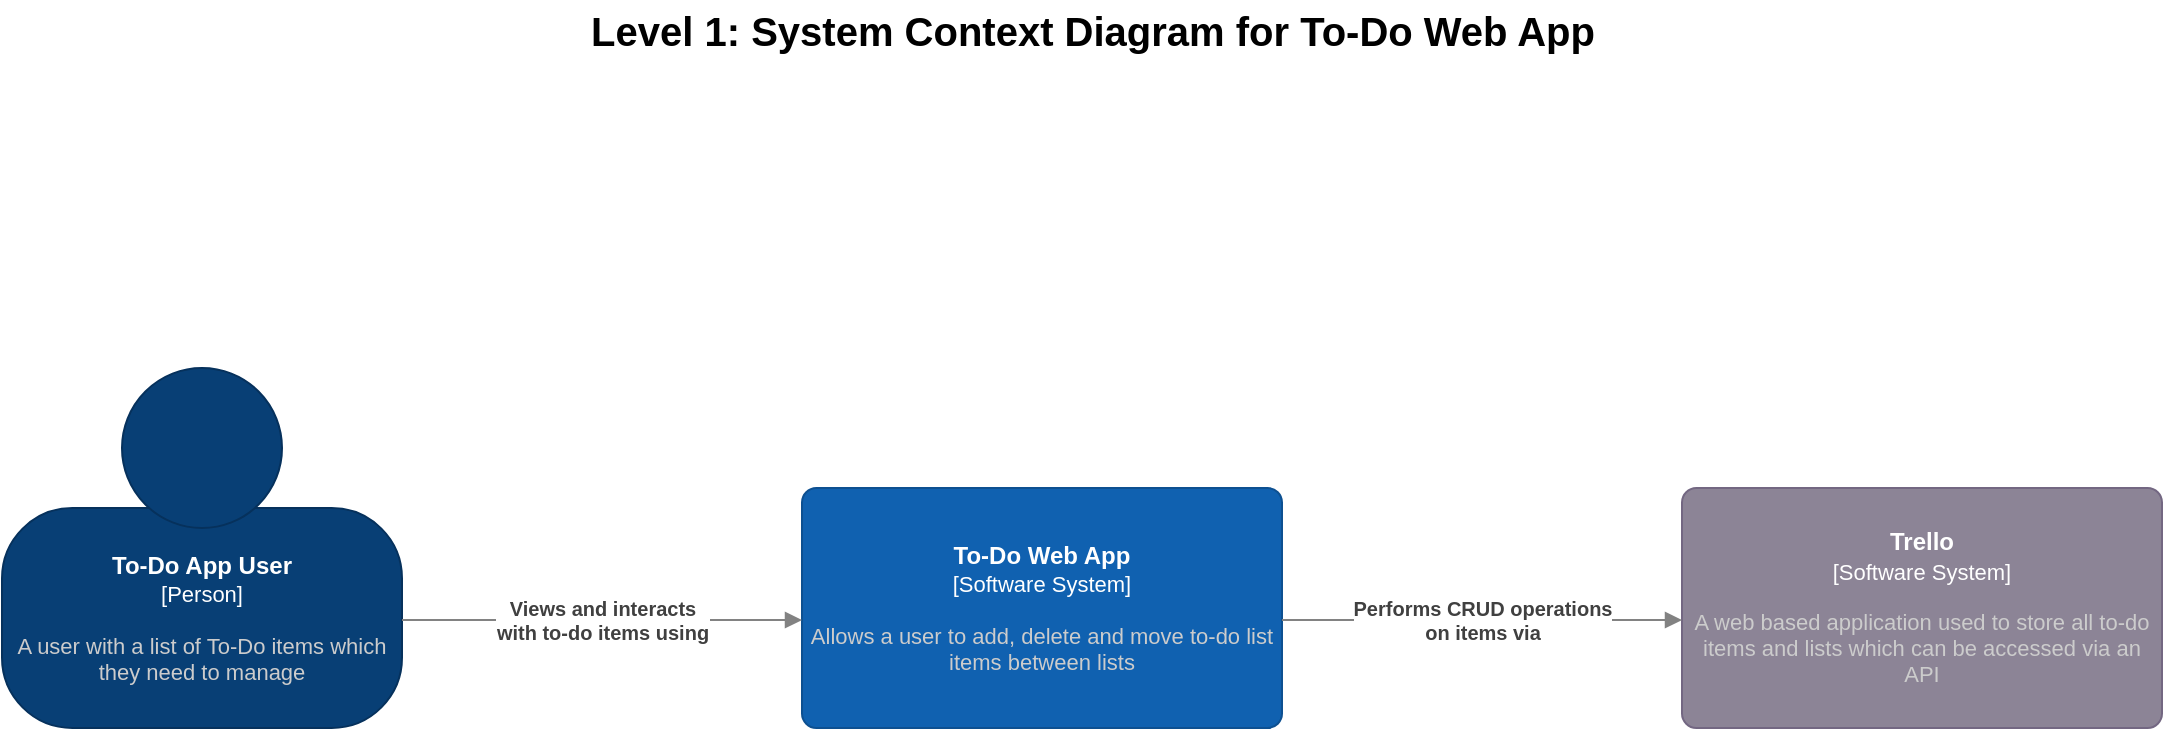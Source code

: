 <mxfile version="13.8.2" type="device"><diagram id="xVymwu_mUB07l_RKYoQj" name="Page-1"><mxGraphModel dx="1662" dy="705" grid="1" gridSize="10" guides="1" tooltips="1" connect="1" arrows="1" fold="1" page="1" pageScale="1" pageWidth="1169" pageHeight="827" math="0" shadow="0"><root><mxCell id="0"/><mxCell id="1" parent="0"/><object label="&lt;b&gt;%A_NAME%&lt;/b&gt;&lt;br&gt;&lt;div&gt;&lt;font style=&quot;font-size: 11px&quot;&gt;[Person]&lt;/font&gt;&lt;/div&gt;&lt;div style=&quot;font-size: 10px&quot;&gt;&lt;br&gt;&lt;/div&gt;&lt;div style=&quot;font-size: 11px&quot;&gt;&lt;font color=&quot;#CCCCCC&quot;&gt;%B_DESCRIPTION%&lt;/font&gt;&lt;/div&gt;" A_NAME="To-Do App User" B_DESCRIPTION="A user with a list of To-Do items which they need to manage" placeholders="1" id="Lw-Mrn0oL4yFTAorQLBc-1"><mxCell style="shape=stencil(tZTRUsMgEEW/hsdmCNimr06s/4Fka3aSQAZwWv16STYZRaXjaDuTl3sXTu6SJUzWvlUjMMGNGoDJBybEoDRCJ3fbjb7bjOC8NdGNS1qql3tO+kRa8EUrP4IOZB7xDA3ZPjjbwQmbsADQtOAwTFV5YPw+rpkeWWtrTCSgNT6pfKpHmEIT9/IzwXixpde8LppUzI0DBHBLZnKZePw9OMUW1bXA5a3AvBDpWZTXI98MXP2DLOvo5IZG1k9Kd8/OvpjmxzxzxU0Tm/nmVWbO13tQrnPvtMe35fZIcfkUjtj3dCNyDWVix63WwYV+oO9x9PDRze7LCCfd7NNmVvn32N/SzS79XmbjHQ==);whiteSpace=wrap;html=1;rounded=1;fontColor=#ffffff;arcSize=30;allowArrows=0;rotatable=0;spacingTop=70;aspect=fixed;editable=1;metaEdit=1;resizable=0;strokeColor=#06315C;fillColor=#083F75;" parent="1" vertex="1"><mxGeometry x="40" y="234" width="200" height="180" as="geometry"/></mxCell></object><object label="&lt;b&gt;%A_NAME%&lt;/b&gt;&lt;br&gt;&lt;div&gt;&lt;font style=&quot;font-size: 11px&quot;&gt;[Software System]&lt;/font&gt;&lt;/div&gt;&lt;div style=&quot;font-size: 10px&quot;&gt;&lt;br&gt;&lt;/div&gt;&lt;div style=&quot;font-size: 11px&quot;&gt;&lt;font color=&quot;#CCCCCC&quot;&gt;%B_DESCRIPTION%&lt;/font&gt;&lt;/div&gt;" placeholders="1" A_NAME="To-Do Web App" B_DESCRIPTION="Allows a user to add, delete and move to-do list items between lists" id="Lw-Mrn0oL4yFTAorQLBc-2"><mxCell style="rounded=1;whiteSpace=wrap;html=1;fontColor=#ffffff;arcSize=6;metaEdit=1;points=[[0.25,0,0],[0.5,0,0],[0.75,0,0],[1,0.25,0],[1,0.5,0],[1,0.75,0],[0.75,1,0],[0.5,1,0],[0.25,1,0],[0,0.75,0],[0,0.5,0],[0,0.25,0]];resizable=0;editable=1;movableLabel=0;allowArrows=0;rotatable=0;imageWidth=24;fillColor=#1061B0;strokeColor=#0D5091;" parent="1" vertex="1"><mxGeometry x="440" y="294" width="240" height="120" as="geometry"/></mxCell></object><mxCell id="Lw-Mrn0oL4yFTAorQLBc-3" value="Level 1: System Context Diagram for To-Do Web App" style="text;html=1;align=center;verticalAlign=middle;resizable=0;points=[];autosize=1;fontStyle=1;fontSize=20;" parent="1" vertex="1"><mxGeometry x="325" y="50" width="520" height="30" as="geometry"/></mxCell><object label="&lt;b&gt;%A_NAME%&lt;/b&gt;&lt;br&gt;&lt;div&gt;&lt;font style=&quot;font-size: 11px&quot;&gt;[Software System]&lt;/font&gt;&lt;/div&gt;&lt;div style=&quot;font-size: 10px&quot;&gt;&lt;br&gt;&lt;/div&gt;&lt;div style=&quot;font-size: 11px&quot;&gt;&lt;font color=&quot;#CCCCCC&quot;&gt;%B_DESCRIPTION%&lt;/font&gt;&lt;/div&gt;" placeholders="1" A_NAME="Trello" B_DESCRIPTION="A web based application used to store all to-do items and lists which can be accessed via an API" id="Lw-Mrn0oL4yFTAorQLBc-4"><mxCell style="rounded=1;whiteSpace=wrap;html=1;fontColor=#ffffff;arcSize=6;metaEdit=1;points=[[0.25,0,0],[0.5,0,0],[0.75,0,0],[1,0.25,0],[1,0.5,0],[1,0.75,0],[0.75,1,0],[0.5,1,0],[0.25,1,0],[0,0.75,0],[0,0.5,0],[0,0.25,0]];resizable=0;editable=1;movableLabel=0;allowArrows=0;rotatable=0;fillColor=#8C8496;strokeColor=#736782;" parent="1" vertex="1"><mxGeometry x="880" y="294" width="240" height="120" as="geometry"/></mxCell></object><object label="&lt;div&gt;&lt;b&gt;%A_DESCRIPTION%&lt;/b&gt;&lt;br&gt;&lt;/div&gt;" placeholders="1" A_DESCRIPTION="Performs CRUD operations&#10; on items via" id="Lw-Mrn0oL4yFTAorQLBc-7"><mxCell style="endArrow=block;html=1;fontSize=10;fontColor=#404040;strokeWidth=1;endFill=1;strokeColor=#828282;elbow=vertical;metaEdit=1;backgroundOutline=0;editable=1;" parent="1" edge="1"><mxGeometry width="50" height="50" relative="1" as="geometry"><mxPoint x="680" y="360" as="sourcePoint"/><mxPoint x="880" y="360" as="targetPoint"/><Array as="points"><mxPoint x="790" y="360"/></Array></mxGeometry></mxCell></object><object label="&lt;div&gt;&lt;b&gt;%A_DESCRIPTION%&lt;/b&gt;&lt;br&gt;&lt;/div&gt;" placeholders="1" A_DESCRIPTION="Views and interacts &#10;with to-do items using" id="Lw-Mrn0oL4yFTAorQLBc-8"><mxCell style="endArrow=block;html=1;fontSize=10;fontColor=#404040;strokeWidth=1;endFill=1;strokeColor=#828282;elbow=vertical;metaEdit=1;backgroundOutline=0;editable=1;" parent="1" edge="1"><mxGeometry width="50" height="50" relative="1" as="geometry"><mxPoint x="240" y="360" as="sourcePoint"/><mxPoint x="440" y="360" as="targetPoint"/></mxGeometry></mxCell></object></root></mxGraphModel></diagram></mxfile>